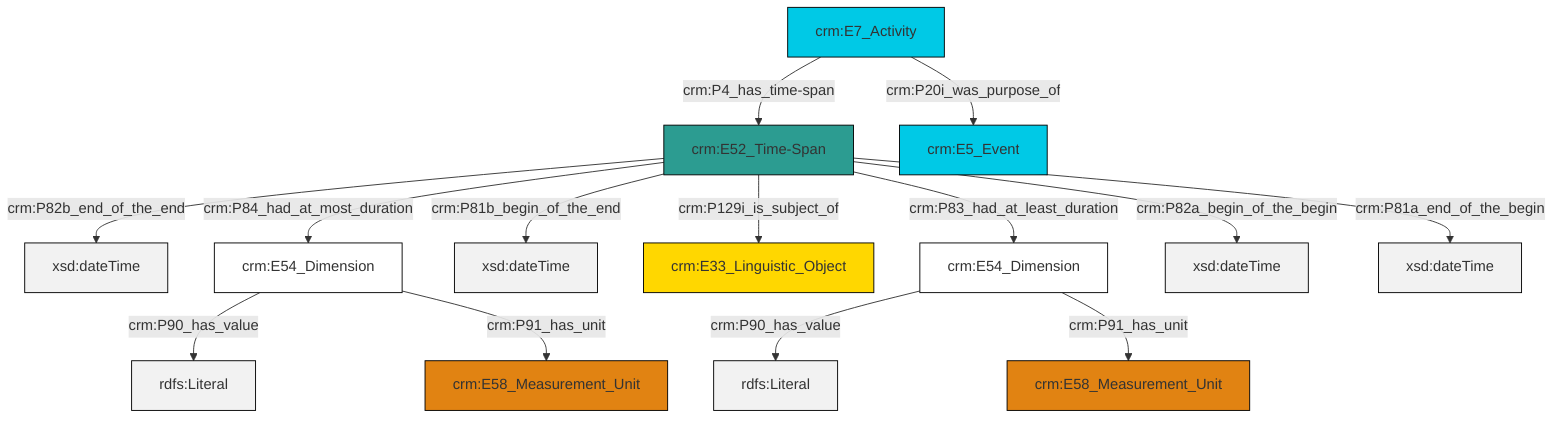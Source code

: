 graph TD
classDef Literal fill:#f2f2f2,stroke:#000000;
classDef CRM_Entity fill:#FFFFFF,stroke:#000000;
classDef Temporal_Entity fill:#00C9E6, stroke:#000000;
classDef Type fill:#E18312, stroke:#000000;
classDef Time-Span fill:#2C9C91, stroke:#000000;
classDef Appellation fill:#FFEB7F, stroke:#000000;
classDef Place fill:#008836, stroke:#000000;
classDef Persistent_Item fill:#B266B2, stroke:#000000;
classDef Conceptual_Object fill:#FFD700, stroke:#000000;
classDef Physical_Thing fill:#D2B48C, stroke:#000000;
classDef Actor fill:#f58aad, stroke:#000000;
classDef PC_Classes fill:#4ce600, stroke:#000000;
classDef Multi fill:#cccccc,stroke:#000000;

0["crm:E52_Time-Span"]:::Time-Span -->|crm:P82b_end_of_the_end| 1[xsd:dateTime]:::Literal
4["crm:E54_Dimension"]:::CRM_Entity -->|crm:P90_has_value| 5[rdfs:Literal]:::Literal
0["crm:E52_Time-Span"]:::Time-Span -->|crm:P84_had_at_most_duration| 4["crm:E54_Dimension"]:::CRM_Entity
9["crm:E7_Activity"]:::Temporal_Entity -->|crm:P20i_was_purpose_of| 7["crm:E5_Event"]:::Temporal_Entity
0["crm:E52_Time-Span"]:::Time-Span -->|crm:P81b_begin_of_the_end| 13[xsd:dateTime]:::Literal
9["crm:E7_Activity"]:::Temporal_Entity -->|crm:P4_has_time-span| 0["crm:E52_Time-Span"]:::Time-Span
0["crm:E52_Time-Span"]:::Time-Span -->|crm:P129i_is_subject_of| 14["crm:E33_Linguistic_Object"]:::Conceptual_Object
15["crm:E54_Dimension"]:::CRM_Entity -->|crm:P90_has_value| 16[rdfs:Literal]:::Literal
15["crm:E54_Dimension"]:::CRM_Entity -->|crm:P91_has_unit| 2["crm:E58_Measurement_Unit"]:::Type
0["crm:E52_Time-Span"]:::Time-Span -->|crm:P82a_begin_of_the_begin| 20[xsd:dateTime]:::Literal
0["crm:E52_Time-Span"]:::Time-Span -->|crm:P83_had_at_least_duration| 15["crm:E54_Dimension"]:::CRM_Entity
4["crm:E54_Dimension"]:::CRM_Entity -->|crm:P91_has_unit| 11["crm:E58_Measurement_Unit"]:::Type
0["crm:E52_Time-Span"]:::Time-Span -->|crm:P81a_end_of_the_begin| 21[xsd:dateTime]:::Literal